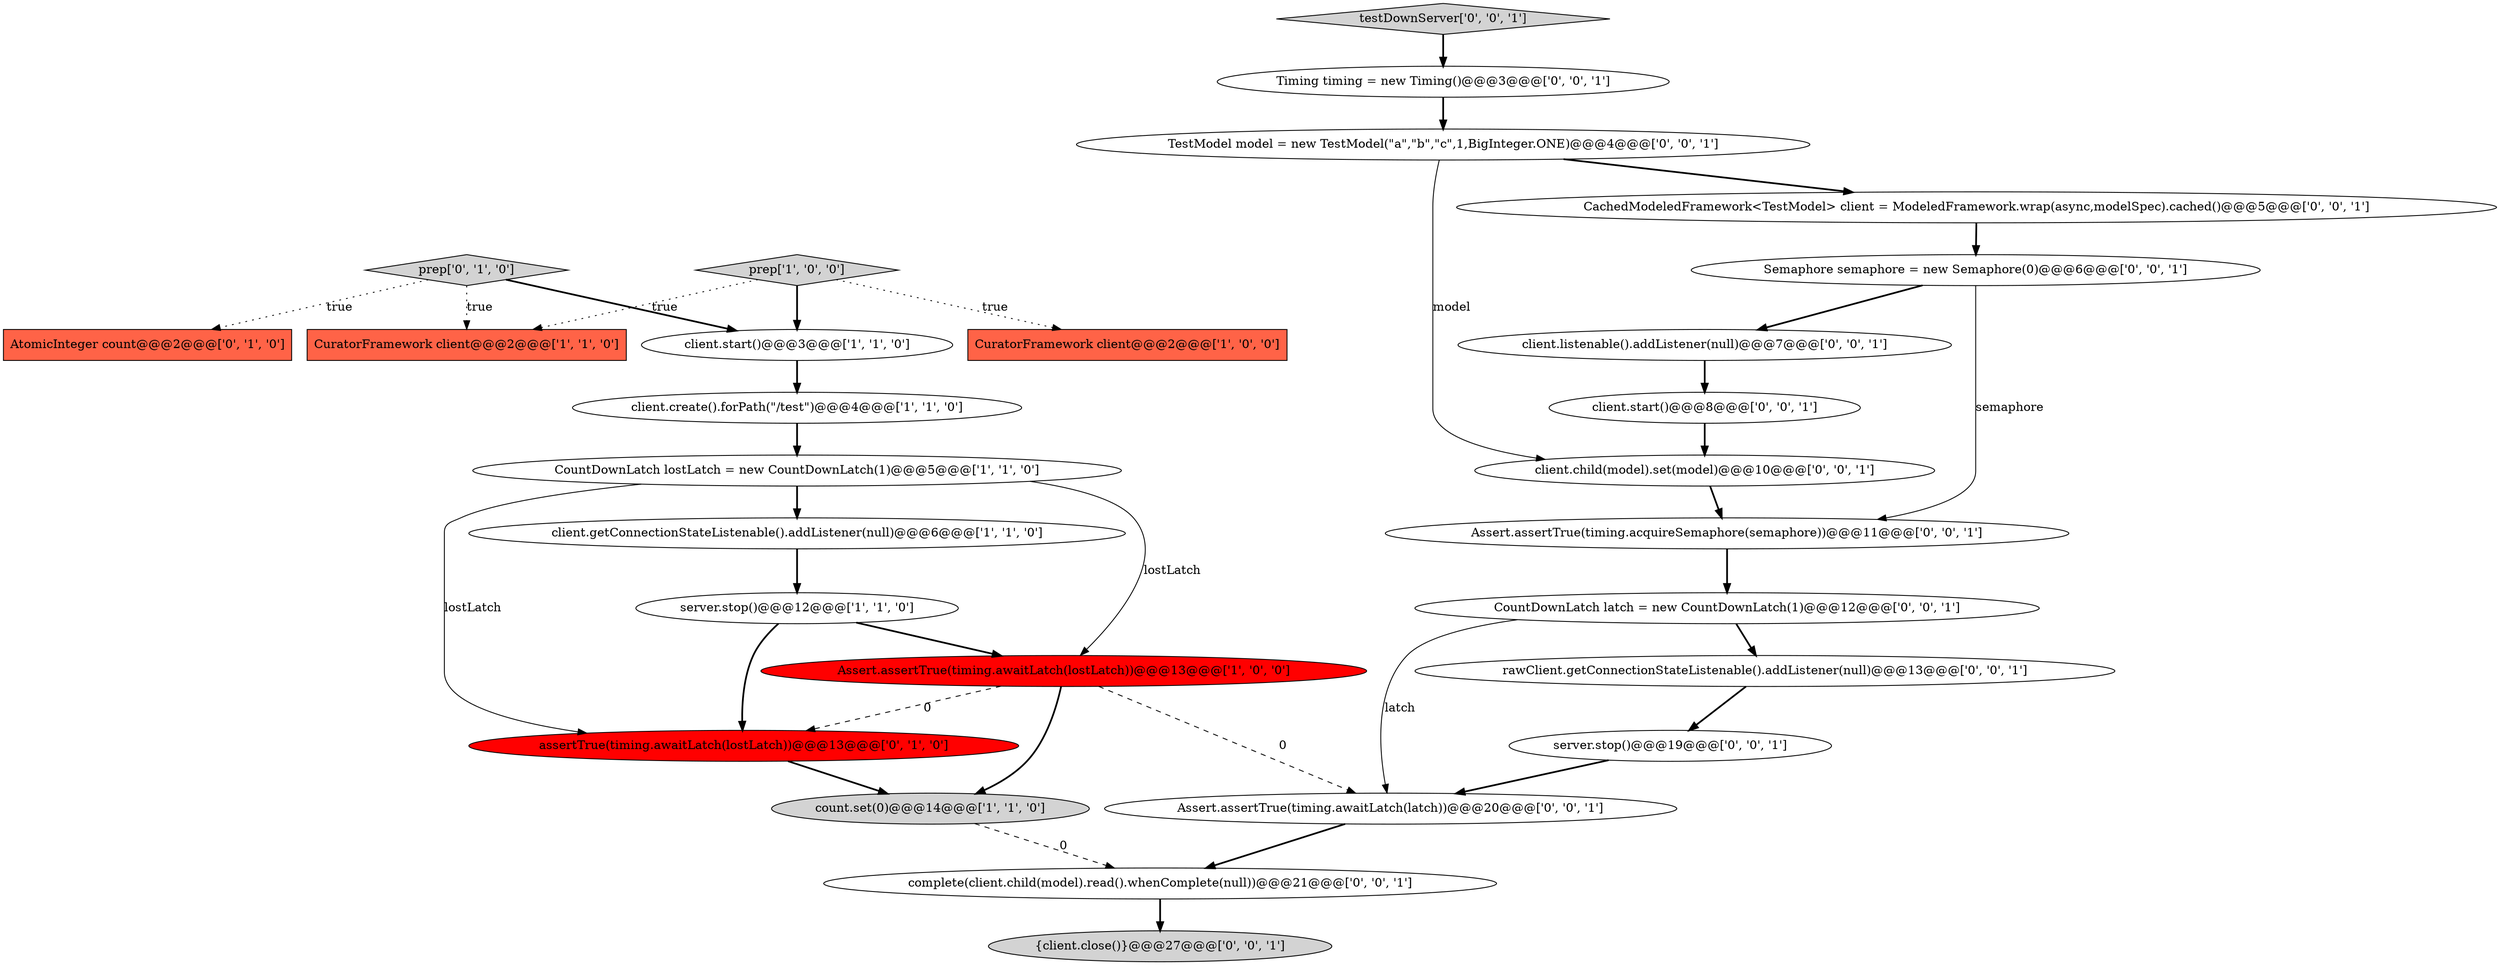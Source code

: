 digraph {
20 [style = filled, label = "client.start()@@@8@@@['0', '0', '1']", fillcolor = white, shape = ellipse image = "AAA0AAABBB3BBB"];
6 [style = filled, label = "Assert.assertTrue(timing.awaitLatch(lostLatch))@@@13@@@['1', '0', '0']", fillcolor = red, shape = ellipse image = "AAA1AAABBB1BBB"];
25 [style = filled, label = "rawClient.getConnectionStateListenable().addListener(null)@@@13@@@['0', '0', '1']", fillcolor = white, shape = ellipse image = "AAA0AAABBB3BBB"];
3 [style = filled, label = "CuratorFramework client@@@2@@@['1', '1', '0']", fillcolor = tomato, shape = box image = "AAA0AAABBB1BBB"];
8 [style = filled, label = "client.getConnectionStateListenable().addListener(null)@@@6@@@['1', '1', '0']", fillcolor = white, shape = ellipse image = "AAA0AAABBB1BBB"];
18 [style = filled, label = "Semaphore semaphore = new Semaphore(0)@@@6@@@['0', '0', '1']", fillcolor = white, shape = ellipse image = "AAA0AAABBB3BBB"];
12 [style = filled, label = "AtomicInteger count@@@2@@@['0', '1', '0']", fillcolor = tomato, shape = box image = "AAA0AAABBB2BBB"];
19 [style = filled, label = "client.listenable().addListener(null)@@@7@@@['0', '0', '1']", fillcolor = white, shape = ellipse image = "AAA0AAABBB3BBB"];
1 [style = filled, label = "CuratorFramework client@@@2@@@['1', '0', '0']", fillcolor = tomato, shape = box image = "AAA0AAABBB1BBB"];
10 [style = filled, label = "prep['0', '1', '0']", fillcolor = lightgray, shape = diamond image = "AAA0AAABBB2BBB"];
9 [style = filled, label = "count.set(0)@@@14@@@['1', '1', '0']", fillcolor = lightgray, shape = ellipse image = "AAA0AAABBB1BBB"];
15 [style = filled, label = "TestModel model = new TestModel(\"a\",\"b\",\"c\",1,BigInteger.ONE)@@@4@@@['0', '0', '1']", fillcolor = white, shape = ellipse image = "AAA0AAABBB3BBB"];
16 [style = filled, label = "{client.close()}@@@27@@@['0', '0', '1']", fillcolor = lightgray, shape = ellipse image = "AAA0AAABBB3BBB"];
13 [style = filled, label = "Assert.assertTrue(timing.awaitLatch(latch))@@@20@@@['0', '0', '1']", fillcolor = white, shape = ellipse image = "AAA0AAABBB3BBB"];
27 [style = filled, label = "CachedModeledFramework<TestModel> client = ModeledFramework.wrap(async,modelSpec).cached()@@@5@@@['0', '0', '1']", fillcolor = white, shape = ellipse image = "AAA0AAABBB3BBB"];
23 [style = filled, label = "client.child(model).set(model)@@@10@@@['0', '0', '1']", fillcolor = white, shape = ellipse image = "AAA0AAABBB3BBB"];
4 [style = filled, label = "CountDownLatch lostLatch = new CountDownLatch(1)@@@5@@@['1', '1', '0']", fillcolor = white, shape = ellipse image = "AAA0AAABBB1BBB"];
11 [style = filled, label = "assertTrue(timing.awaitLatch(lostLatch))@@@13@@@['0', '1', '0']", fillcolor = red, shape = ellipse image = "AAA1AAABBB2BBB"];
17 [style = filled, label = "complete(client.child(model).read().whenComplete(null))@@@21@@@['0', '0', '1']", fillcolor = white, shape = ellipse image = "AAA0AAABBB3BBB"];
2 [style = filled, label = "client.create().forPath(\"/test\")@@@4@@@['1', '1', '0']", fillcolor = white, shape = ellipse image = "AAA0AAABBB1BBB"];
14 [style = filled, label = "Assert.assertTrue(timing.acquireSemaphore(semaphore))@@@11@@@['0', '0', '1']", fillcolor = white, shape = ellipse image = "AAA0AAABBB3BBB"];
5 [style = filled, label = "client.start()@@@3@@@['1', '1', '0']", fillcolor = white, shape = ellipse image = "AAA0AAABBB1BBB"];
7 [style = filled, label = "prep['1', '0', '0']", fillcolor = lightgray, shape = diamond image = "AAA0AAABBB1BBB"];
24 [style = filled, label = "server.stop()@@@19@@@['0', '0', '1']", fillcolor = white, shape = ellipse image = "AAA0AAABBB3BBB"];
0 [style = filled, label = "server.stop()@@@12@@@['1', '1', '0']", fillcolor = white, shape = ellipse image = "AAA0AAABBB1BBB"];
21 [style = filled, label = "CountDownLatch latch = new CountDownLatch(1)@@@12@@@['0', '0', '1']", fillcolor = white, shape = ellipse image = "AAA0AAABBB3BBB"];
22 [style = filled, label = "Timing timing = new Timing()@@@3@@@['0', '0', '1']", fillcolor = white, shape = ellipse image = "AAA0AAABBB3BBB"];
26 [style = filled, label = "testDownServer['0', '0', '1']", fillcolor = lightgray, shape = diamond image = "AAA0AAABBB3BBB"];
27->18 [style = bold, label=""];
10->12 [style = dotted, label="true"];
22->15 [style = bold, label=""];
21->13 [style = solid, label="latch"];
0->6 [style = bold, label=""];
19->20 [style = bold, label=""];
6->11 [style = dashed, label="0"];
18->19 [style = bold, label=""];
10->3 [style = dotted, label="true"];
0->11 [style = bold, label=""];
21->25 [style = bold, label=""];
11->9 [style = bold, label=""];
2->4 [style = bold, label=""];
26->22 [style = bold, label=""];
23->14 [style = bold, label=""];
8->0 [style = bold, label=""];
25->24 [style = bold, label=""];
13->17 [style = bold, label=""];
5->2 [style = bold, label=""];
7->5 [style = bold, label=""];
4->11 [style = solid, label="lostLatch"];
10->5 [style = bold, label=""];
20->23 [style = bold, label=""];
6->13 [style = dashed, label="0"];
7->3 [style = dotted, label="true"];
9->17 [style = dashed, label="0"];
15->23 [style = solid, label="model"];
4->8 [style = bold, label=""];
18->14 [style = solid, label="semaphore"];
6->9 [style = bold, label=""];
4->6 [style = solid, label="lostLatch"];
7->1 [style = dotted, label="true"];
15->27 [style = bold, label=""];
14->21 [style = bold, label=""];
17->16 [style = bold, label=""];
24->13 [style = bold, label=""];
}
